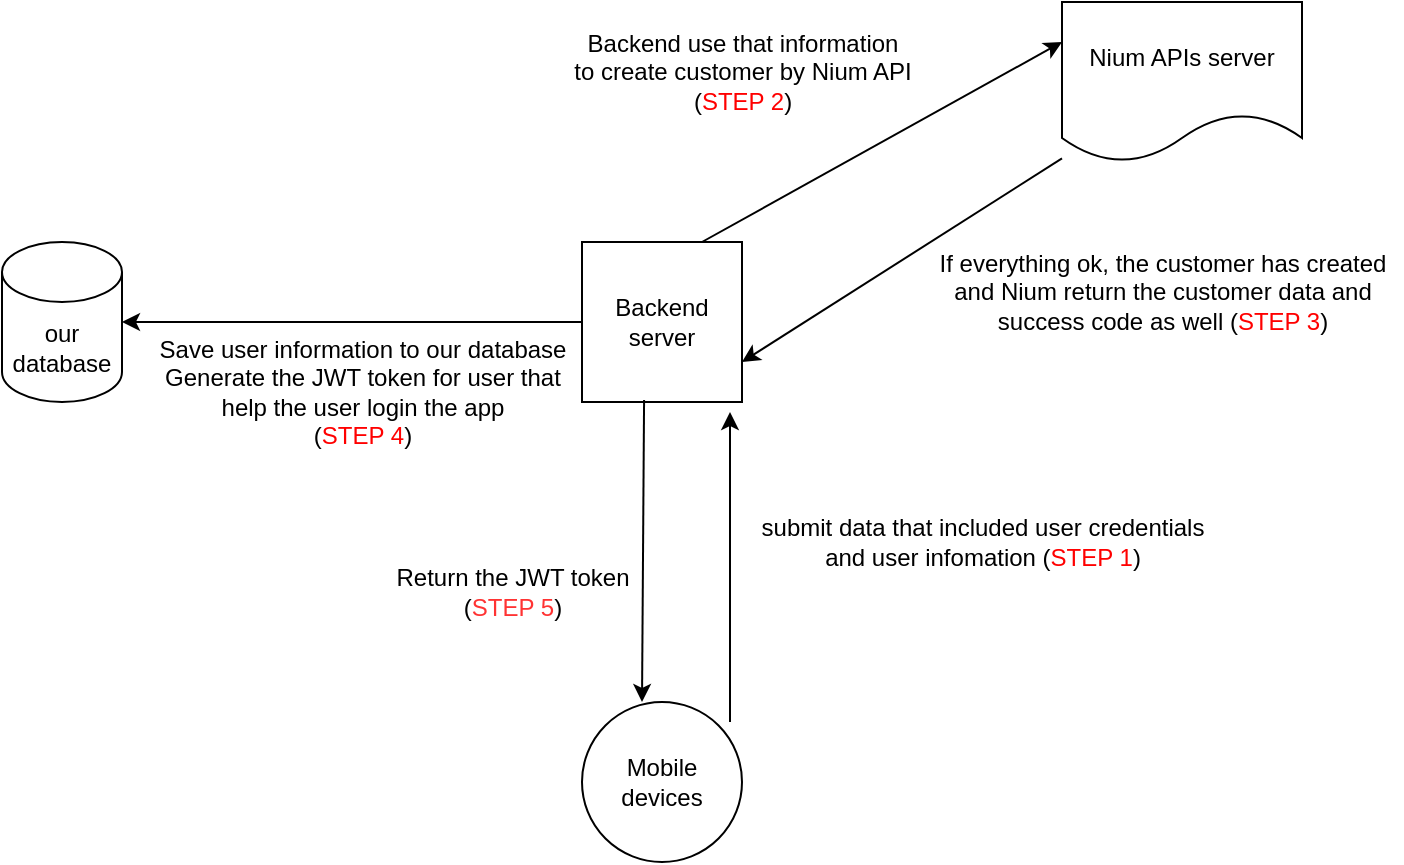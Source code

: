 <mxfile version="16.4.5" type="github">
  <diagram id="BjJCEaG1Eu9LETjk4x0T" name="Page-1">
    <mxGraphModel dx="786" dy="489" grid="1" gridSize="10" guides="1" tooltips="1" connect="1" arrows="1" fold="1" page="1" pageScale="1" pageWidth="850" pageHeight="1100" math="0" shadow="0">
      <root>
        <mxCell id="0" />
        <mxCell id="1" parent="0" />
        <mxCell id="Z-CEuAfiOlP3f1oZjAxQ-1" value="Mobile devices" style="ellipse;whiteSpace=wrap;html=1;aspect=fixed;" vertex="1" parent="1">
          <mxGeometry x="300" y="380" width="80" height="80" as="geometry" />
        </mxCell>
        <mxCell id="Z-CEuAfiOlP3f1oZjAxQ-2" value="Backend server" style="whiteSpace=wrap;html=1;aspect=fixed;" vertex="1" parent="1">
          <mxGeometry x="300" y="150" width="80" height="80" as="geometry" />
        </mxCell>
        <mxCell id="Z-CEuAfiOlP3f1oZjAxQ-3" value="Nium APIs server" style="shape=document;whiteSpace=wrap;html=1;boundedLbl=1;" vertex="1" parent="1">
          <mxGeometry x="540" y="30" width="120" height="80" as="geometry" />
        </mxCell>
        <mxCell id="Z-CEuAfiOlP3f1oZjAxQ-4" value="" style="endArrow=classic;html=1;rounded=0;entryX=0.925;entryY=1.063;entryDx=0;entryDy=0;entryPerimeter=0;" edge="1" parent="1" target="Z-CEuAfiOlP3f1oZjAxQ-2">
          <mxGeometry width="50" height="50" relative="1" as="geometry">
            <mxPoint x="374" y="390" as="sourcePoint" />
            <mxPoint x="430" y="220" as="targetPoint" />
          </mxGeometry>
        </mxCell>
        <mxCell id="Z-CEuAfiOlP3f1oZjAxQ-5" value="submit data that included user credentials&lt;br&gt;and user infomation (&lt;font color=&quot;#ff0000&quot;&gt;STEP 1&lt;/font&gt;)" style="text;html=1;align=center;verticalAlign=middle;resizable=0;points=[];autosize=1;strokeColor=none;fillColor=none;" vertex="1" parent="1">
          <mxGeometry x="380" y="285" width="240" height="30" as="geometry" />
        </mxCell>
        <mxCell id="Z-CEuAfiOlP3f1oZjAxQ-6" value="" style="endArrow=classic;html=1;rounded=0;exitX=0.75;exitY=0;exitDx=0;exitDy=0;entryX=0;entryY=0.25;entryDx=0;entryDy=0;" edge="1" parent="1" source="Z-CEuAfiOlP3f1oZjAxQ-2" target="Z-CEuAfiOlP3f1oZjAxQ-3">
          <mxGeometry width="50" height="50" relative="1" as="geometry">
            <mxPoint x="380" y="260" as="sourcePoint" />
            <mxPoint x="430" y="210" as="targetPoint" />
          </mxGeometry>
        </mxCell>
        <mxCell id="Z-CEuAfiOlP3f1oZjAxQ-7" value="Backend use that information&lt;br&gt;to create customer by Nium API&lt;br&gt;(&lt;font color=&quot;#ff0000&quot;&gt;STEP 2&lt;/font&gt;)" style="text;html=1;align=center;verticalAlign=middle;resizable=0;points=[];autosize=1;strokeColor=none;fillColor=none;" vertex="1" parent="1">
          <mxGeometry x="290" y="40" width="180" height="50" as="geometry" />
        </mxCell>
        <mxCell id="Z-CEuAfiOlP3f1oZjAxQ-8" value="" style="endArrow=classic;html=1;rounded=0;entryX=1;entryY=0.75;entryDx=0;entryDy=0;" edge="1" parent="1" source="Z-CEuAfiOlP3f1oZjAxQ-3" target="Z-CEuAfiOlP3f1oZjAxQ-2">
          <mxGeometry width="50" height="50" relative="1" as="geometry">
            <mxPoint x="380" y="240" as="sourcePoint" />
            <mxPoint x="430" y="190" as="targetPoint" />
          </mxGeometry>
        </mxCell>
        <mxCell id="Z-CEuAfiOlP3f1oZjAxQ-9" value="If everything ok, the customer has created&lt;br&gt;and Nium return the customer data and &lt;br&gt;success code as well (&lt;font color=&quot;#ff0000&quot;&gt;STEP 3&lt;/font&gt;)" style="text;html=1;align=center;verticalAlign=middle;resizable=0;points=[];autosize=1;strokeColor=none;fillColor=none;" vertex="1" parent="1">
          <mxGeometry x="470" y="150" width="240" height="50" as="geometry" />
        </mxCell>
        <mxCell id="Z-CEuAfiOlP3f1oZjAxQ-10" value="our database" style="shape=cylinder3;whiteSpace=wrap;html=1;boundedLbl=1;backgroundOutline=1;size=15;" vertex="1" parent="1">
          <mxGeometry x="10" y="150" width="60" height="80" as="geometry" />
        </mxCell>
        <mxCell id="Z-CEuAfiOlP3f1oZjAxQ-11" value="" style="endArrow=classic;html=1;rounded=0;" edge="1" parent="1" source="Z-CEuAfiOlP3f1oZjAxQ-2" target="Z-CEuAfiOlP3f1oZjAxQ-10">
          <mxGeometry width="50" height="50" relative="1" as="geometry">
            <mxPoint x="450" y="290" as="sourcePoint" />
            <mxPoint x="500" y="240" as="targetPoint" />
          </mxGeometry>
        </mxCell>
        <mxCell id="Z-CEuAfiOlP3f1oZjAxQ-12" value="Save user information to our database&lt;br&gt;Generate the JWT token for user that&lt;br&gt;help the user login the app&lt;br&gt;(&lt;font color=&quot;#ff0000&quot;&gt;STEP 4&lt;/font&gt;)" style="text;html=1;align=center;verticalAlign=middle;resizable=0;points=[];autosize=1;strokeColor=none;fillColor=none;" vertex="1" parent="1">
          <mxGeometry x="80" y="195" width="220" height="60" as="geometry" />
        </mxCell>
        <mxCell id="Z-CEuAfiOlP3f1oZjAxQ-13" value="" style="endArrow=classic;html=1;rounded=0;exitX=0.388;exitY=0.988;exitDx=0;exitDy=0;exitPerimeter=0;entryX=0.375;entryY=0;entryDx=0;entryDy=0;entryPerimeter=0;" edge="1" parent="1" source="Z-CEuAfiOlP3f1oZjAxQ-2" target="Z-CEuAfiOlP3f1oZjAxQ-1">
          <mxGeometry width="50" height="50" relative="1" as="geometry">
            <mxPoint x="260" y="280" as="sourcePoint" />
            <mxPoint x="310" y="230" as="targetPoint" />
          </mxGeometry>
        </mxCell>
        <mxCell id="Z-CEuAfiOlP3f1oZjAxQ-14" value="Return the JWT token&lt;br&gt;(&lt;font color=&quot;#ff3333&quot;&gt;STEP 5&lt;/font&gt;)" style="text;html=1;align=center;verticalAlign=middle;resizable=0;points=[];autosize=1;strokeColor=none;fillColor=none;" vertex="1" parent="1">
          <mxGeometry x="200" y="310" width="130" height="30" as="geometry" />
        </mxCell>
      </root>
    </mxGraphModel>
  </diagram>
</mxfile>
